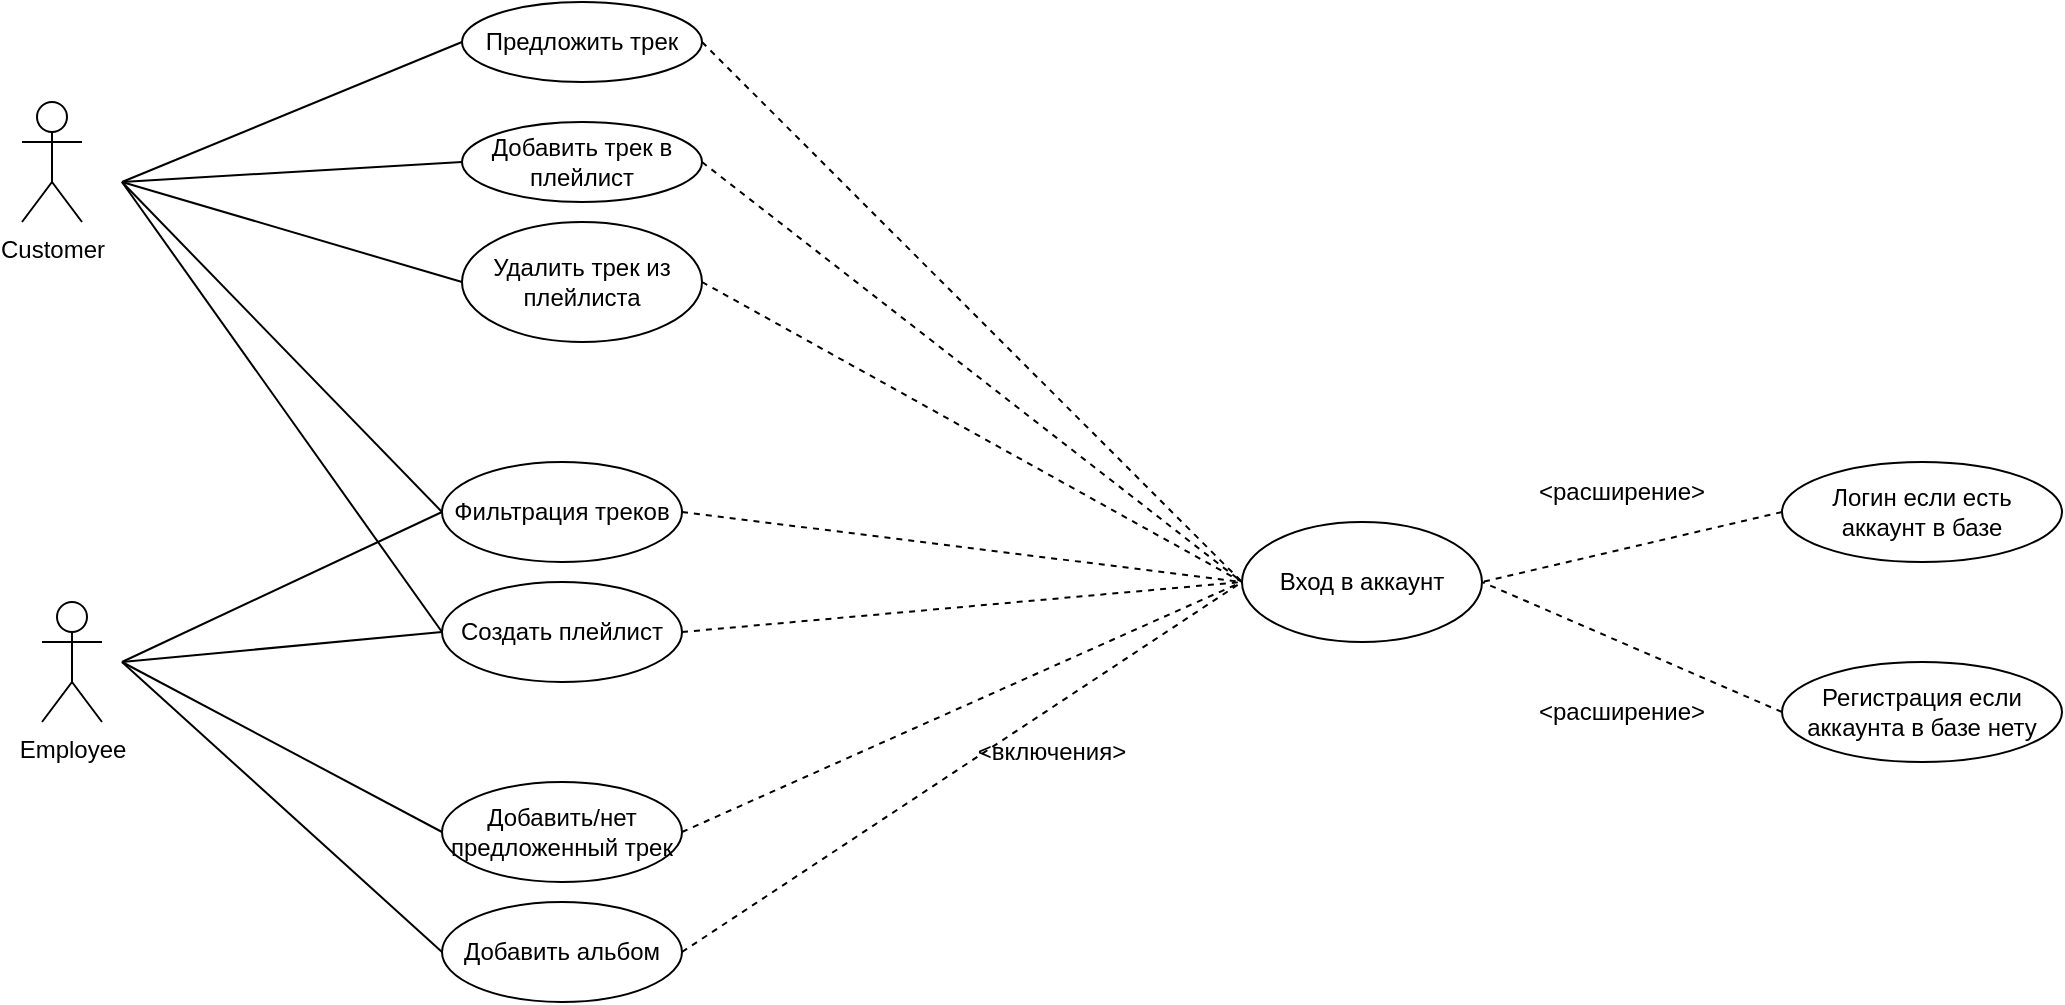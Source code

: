 <mxfile version="21.3.2" type="device">
  <diagram id="Ws8APfDJXAumH7L3Mlcz" name="Страница 1">
    <mxGraphModel dx="1091" dy="1810" grid="1" gridSize="10" guides="1" tooltips="1" connect="1" arrows="1" fold="1" page="1" pageScale="1" pageWidth="827" pageHeight="1169" math="0" shadow="0">
      <root>
        <mxCell id="0" />
        <mxCell id="1" parent="0" />
        <object label="Customer" id="PdiB67UejZNL1BW5jbg_-1">
          <mxCell style="shape=umlActor;verticalLabelPosition=bottom;verticalAlign=top;html=1;outlineConnect=0;" parent="1" vertex="1">
            <mxGeometry x="70" y="-10" width="30" height="60" as="geometry" />
          </mxCell>
        </object>
        <mxCell id="PdiB67UejZNL1BW5jbg_-2" value="Employee&lt;br&gt;" style="shape=umlActor;verticalLabelPosition=bottom;verticalAlign=top;html=1;outlineConnect=0;" parent="1" vertex="1">
          <mxGeometry x="80" y="240" width="30" height="60" as="geometry" />
        </mxCell>
        <mxCell id="PdiB67UejZNL1BW5jbg_-4" value="Создать плейлист" style="ellipse;whiteSpace=wrap;html=1;" parent="1" vertex="1">
          <mxGeometry x="280" y="230" width="120" height="50" as="geometry" />
        </mxCell>
        <mxCell id="PdiB67UejZNL1BW5jbg_-6" value="" style="endArrow=none;html=1;rounded=0;entryX=0;entryY=0.5;entryDx=0;entryDy=0;" parent="1" target="PdiB67UejZNL1BW5jbg_-4" edge="1">
          <mxGeometry width="50" height="50" relative="1" as="geometry">
            <mxPoint x="120" y="270" as="sourcePoint" />
            <mxPoint x="180" y="240" as="targetPoint" />
          </mxGeometry>
        </mxCell>
        <mxCell id="PdiB67UejZNL1BW5jbg_-7" value="" style="endArrow=none;html=1;rounded=0;entryX=0;entryY=0.5;entryDx=0;entryDy=0;" parent="1" target="yoxCkj50m3Vkq2hQjuCR-8" edge="1">
          <mxGeometry width="50" height="50" relative="1" as="geometry">
            <mxPoint x="120" y="30" as="sourcePoint" />
            <mxPoint x="200" y="105" as="targetPoint" />
          </mxGeometry>
        </mxCell>
        <mxCell id="PdiB67UejZNL1BW5jbg_-8" value="Добавить/нет предложенный трек" style="ellipse;whiteSpace=wrap;html=1;" parent="1" vertex="1">
          <mxGeometry x="280" y="330" width="120" height="50" as="geometry" />
        </mxCell>
        <mxCell id="PdiB67UejZNL1BW5jbg_-9" value="" style="endArrow=none;html=1;rounded=0;entryX=0;entryY=0.5;entryDx=0;entryDy=0;" parent="1" target="PdiB67UejZNL1BW5jbg_-8" edge="1">
          <mxGeometry width="50" height="50" relative="1" as="geometry">
            <mxPoint x="120" y="270" as="sourcePoint" />
            <mxPoint x="220" y="230" as="targetPoint" />
          </mxGeometry>
        </mxCell>
        <mxCell id="PdiB67UejZNL1BW5jbg_-10" value="Добавить трек в плейлист" style="ellipse;whiteSpace=wrap;html=1;" parent="1" vertex="1">
          <mxGeometry x="290" width="120" height="40" as="geometry" />
        </mxCell>
        <mxCell id="PdiB67UejZNL1BW5jbg_-11" value="" style="endArrow=none;html=1;rounded=0;entryX=0;entryY=0.5;entryDx=0;entryDy=0;" parent="1" target="PdiB67UejZNL1BW5jbg_-10" edge="1">
          <mxGeometry width="50" height="50" relative="1" as="geometry">
            <mxPoint x="120" y="30" as="sourcePoint" />
            <mxPoint x="240" y="50" as="targetPoint" />
          </mxGeometry>
        </mxCell>
        <mxCell id="PdiB67UejZNL1BW5jbg_-14" value="Добавить альбом" style="ellipse;whiteSpace=wrap;html=1;" parent="1" vertex="1">
          <mxGeometry x="280" y="390" width="120" height="50" as="geometry" />
        </mxCell>
        <mxCell id="PdiB67UejZNL1BW5jbg_-15" value="" style="endArrow=none;html=1;rounded=0;entryX=0;entryY=0.5;entryDx=0;entryDy=0;" parent="1" target="PdiB67UejZNL1BW5jbg_-14" edge="1">
          <mxGeometry width="50" height="50" relative="1" as="geometry">
            <mxPoint x="120" y="270" as="sourcePoint" />
            <mxPoint x="210" y="260" as="targetPoint" />
          </mxGeometry>
        </mxCell>
        <mxCell id="PdiB67UejZNL1BW5jbg_-16" value="Удалить трек из плейлиста" style="ellipse;whiteSpace=wrap;html=1;" parent="1" vertex="1">
          <mxGeometry x="290" y="50" width="120" height="60" as="geometry" />
        </mxCell>
        <mxCell id="PdiB67UejZNL1BW5jbg_-17" value="" style="endArrow=none;html=1;rounded=0;entryX=0;entryY=0.5;entryDx=0;entryDy=0;" parent="1" target="PdiB67UejZNL1BW5jbg_-16" edge="1">
          <mxGeometry width="50" height="50" relative="1" as="geometry">
            <mxPoint x="120" y="30" as="sourcePoint" />
            <mxPoint x="350" y="130" as="targetPoint" />
          </mxGeometry>
        </mxCell>
        <mxCell id="PdiB67UejZNL1BW5jbg_-19" value="Вход в аккаунт" style="ellipse;whiteSpace=wrap;html=1;" parent="1" vertex="1">
          <mxGeometry x="680" y="200" width="120" height="60" as="geometry" />
        </mxCell>
        <mxCell id="PdiB67UejZNL1BW5jbg_-20" value="" style="endArrow=none;dashed=1;html=1;rounded=0;exitX=1;exitY=0.5;exitDx=0;exitDy=0;entryX=0;entryY=0.5;entryDx=0;entryDy=0;" parent="1" source="PdiB67UejZNL1BW5jbg_-10" target="PdiB67UejZNL1BW5jbg_-19" edge="1">
          <mxGeometry width="50" height="50" relative="1" as="geometry">
            <mxPoint x="400" y="100" as="sourcePoint" />
            <mxPoint x="575.592" y="225.423" as="targetPoint" />
          </mxGeometry>
        </mxCell>
        <mxCell id="PdiB67UejZNL1BW5jbg_-21" value="" style="endArrow=none;dashed=1;html=1;rounded=0;exitX=1;exitY=0.5;exitDx=0;exitDy=0;entryX=0;entryY=0.5;entryDx=0;entryDy=0;" parent="1" source="PdiB67UejZNL1BW5jbg_-16" target="PdiB67UejZNL1BW5jbg_-19" edge="1">
          <mxGeometry width="50" height="50" relative="1" as="geometry">
            <mxPoint x="410" y="90" as="sourcePoint" />
            <mxPoint x="620" y="350" as="targetPoint" />
          </mxGeometry>
        </mxCell>
        <mxCell id="PdiB67UejZNL1BW5jbg_-22" value="" style="endArrow=none;dashed=1;html=1;rounded=0;exitX=1;exitY=0.5;exitDx=0;exitDy=0;entryX=0;entryY=0.5;entryDx=0;entryDy=0;" parent="1" source="PdiB67UejZNL1BW5jbg_-4" target="PdiB67UejZNL1BW5jbg_-19" edge="1">
          <mxGeometry width="50" height="50" relative="1" as="geometry">
            <mxPoint x="420" y="100" as="sourcePoint" />
            <mxPoint x="620.0" y="60" as="targetPoint" />
          </mxGeometry>
        </mxCell>
        <mxCell id="PdiB67UejZNL1BW5jbg_-23" value="" style="endArrow=none;dashed=1;html=1;rounded=0;exitX=1;exitY=0.5;exitDx=0;exitDy=0;entryX=0;entryY=0.5;entryDx=0;entryDy=0;" parent="1" source="PdiB67UejZNL1BW5jbg_-8" target="PdiB67UejZNL1BW5jbg_-19" edge="1">
          <mxGeometry width="50" height="50" relative="1" as="geometry">
            <mxPoint x="430" y="110" as="sourcePoint" />
            <mxPoint x="630.0" y="70" as="targetPoint" />
          </mxGeometry>
        </mxCell>
        <mxCell id="PdiB67UejZNL1BW5jbg_-24" value="" style="endArrow=none;dashed=1;html=1;rounded=0;exitX=1;exitY=0.5;exitDx=0;exitDy=0;entryX=0;entryY=0.5;entryDx=0;entryDy=0;" parent="1" source="PdiB67UejZNL1BW5jbg_-14" target="PdiB67UejZNL1BW5jbg_-19" edge="1">
          <mxGeometry width="50" height="50" relative="1" as="geometry">
            <mxPoint x="440" y="120" as="sourcePoint" />
            <mxPoint x="640.0" y="80" as="targetPoint" />
          </mxGeometry>
        </mxCell>
        <mxCell id="PdiB67UejZNL1BW5jbg_-29" value="&amp;lt;включения&amp;gt;" style="text;html=1;strokeColor=none;fillColor=none;align=center;verticalAlign=middle;whiteSpace=wrap;rounded=0;" parent="1" vertex="1">
          <mxGeometry x="550" y="300" width="70" height="30" as="geometry" />
        </mxCell>
        <mxCell id="PdiB67UejZNL1BW5jbg_-31" value="Логин если есть&lt;br&gt;аккаунт в базе" style="ellipse;whiteSpace=wrap;html=1;" parent="1" vertex="1">
          <mxGeometry x="950" y="170" width="140" height="50" as="geometry" />
        </mxCell>
        <mxCell id="PdiB67UejZNL1BW5jbg_-32" value="Регистрация если&lt;br&gt;аккаунта в базе нету" style="ellipse;whiteSpace=wrap;html=1;" parent="1" vertex="1">
          <mxGeometry x="950" y="270" width="140" height="50" as="geometry" />
        </mxCell>
        <mxCell id="PdiB67UejZNL1BW5jbg_-33" value="" style="endArrow=none;dashed=1;html=1;rounded=0;entryX=1;entryY=0.5;entryDx=0;entryDy=0;exitX=0;exitY=0.5;exitDx=0;exitDy=0;" parent="1" source="PdiB67UejZNL1BW5jbg_-31" target="PdiB67UejZNL1BW5jbg_-19" edge="1">
          <mxGeometry width="50" height="50" relative="1" as="geometry">
            <mxPoint x="470" y="510" as="sourcePoint" />
            <mxPoint x="520" y="460" as="targetPoint" />
          </mxGeometry>
        </mxCell>
        <mxCell id="PdiB67UejZNL1BW5jbg_-34" value="" style="endArrow=none;dashed=1;html=1;rounded=0;entryX=1;entryY=0.5;entryDx=0;entryDy=0;exitX=0;exitY=0.5;exitDx=0;exitDy=0;" parent="1" source="PdiB67UejZNL1BW5jbg_-32" target="PdiB67UejZNL1BW5jbg_-19" edge="1">
          <mxGeometry width="50" height="50" relative="1" as="geometry">
            <mxPoint x="560" y="475.0" as="sourcePoint" />
            <mxPoint x="466.426" y="471.213" as="targetPoint" />
          </mxGeometry>
        </mxCell>
        <mxCell id="PdiB67UejZNL1BW5jbg_-35" value="&amp;lt;расширение&amp;gt;" style="text;html=1;strokeColor=none;fillColor=none;align=center;verticalAlign=middle;whiteSpace=wrap;rounded=0;" parent="1" vertex="1">
          <mxGeometry x="840" y="280" width="60" height="30" as="geometry" />
        </mxCell>
        <mxCell id="yoxCkj50m3Vkq2hQjuCR-1" value="&amp;lt;расширение&amp;gt;" style="text;html=1;strokeColor=none;fillColor=none;align=center;verticalAlign=middle;whiteSpace=wrap;rounded=0;" vertex="1" parent="1">
          <mxGeometry x="840" y="170" width="60" height="30" as="geometry" />
        </mxCell>
        <mxCell id="yoxCkj50m3Vkq2hQjuCR-5" value="Предложить трек" style="ellipse;whiteSpace=wrap;html=1;" vertex="1" parent="1">
          <mxGeometry x="290" y="-60" width="120" height="40" as="geometry" />
        </mxCell>
        <mxCell id="yoxCkj50m3Vkq2hQjuCR-6" value="" style="endArrow=none;html=1;rounded=0;entryX=0;entryY=0.5;entryDx=0;entryDy=0;" edge="1" parent="1" target="yoxCkj50m3Vkq2hQjuCR-5">
          <mxGeometry width="50" height="50" relative="1" as="geometry">
            <mxPoint x="120" y="30" as="sourcePoint" />
            <mxPoint x="300" y="20" as="targetPoint" />
          </mxGeometry>
        </mxCell>
        <mxCell id="yoxCkj50m3Vkq2hQjuCR-7" value="" style="endArrow=none;dashed=1;html=1;rounded=0;exitX=1;exitY=0.5;exitDx=0;exitDy=0;entryX=0;entryY=0.5;entryDx=0;entryDy=0;" edge="1" parent="1" source="yoxCkj50m3Vkq2hQjuCR-5" target="PdiB67UejZNL1BW5jbg_-19">
          <mxGeometry width="50" height="50" relative="1" as="geometry">
            <mxPoint x="420" y="20" as="sourcePoint" />
            <mxPoint x="690" y="240" as="targetPoint" />
          </mxGeometry>
        </mxCell>
        <mxCell id="yoxCkj50m3Vkq2hQjuCR-8" value="Фильтрация треков" style="ellipse;whiteSpace=wrap;html=1;" vertex="1" parent="1">
          <mxGeometry x="280" y="170" width="120" height="50" as="geometry" />
        </mxCell>
        <mxCell id="yoxCkj50m3Vkq2hQjuCR-10" value="" style="endArrow=none;html=1;rounded=0;entryX=0;entryY=0.5;entryDx=0;entryDy=0;" edge="1" parent="1" target="yoxCkj50m3Vkq2hQjuCR-8">
          <mxGeometry width="50" height="50" relative="1" as="geometry">
            <mxPoint x="120" y="270" as="sourcePoint" />
            <mxPoint x="300" y="255" as="targetPoint" />
          </mxGeometry>
        </mxCell>
        <mxCell id="yoxCkj50m3Vkq2hQjuCR-11" value="" style="endArrow=none;html=1;rounded=0;entryX=0;entryY=0.5;entryDx=0;entryDy=0;" edge="1" parent="1" target="PdiB67UejZNL1BW5jbg_-4">
          <mxGeometry width="50" height="50" relative="1" as="geometry">
            <mxPoint x="120" y="30" as="sourcePoint" />
            <mxPoint x="300" y="195" as="targetPoint" />
          </mxGeometry>
        </mxCell>
        <mxCell id="yoxCkj50m3Vkq2hQjuCR-12" value="" style="endArrow=none;dashed=1;html=1;rounded=0;exitX=1;exitY=0.5;exitDx=0;exitDy=0;entryX=0;entryY=0.5;entryDx=0;entryDy=0;" edge="1" parent="1" source="yoxCkj50m3Vkq2hQjuCR-8" target="PdiB67UejZNL1BW5jbg_-19">
          <mxGeometry width="50" height="50" relative="1" as="geometry">
            <mxPoint x="410" y="265" as="sourcePoint" />
            <mxPoint x="690" y="240" as="targetPoint" />
          </mxGeometry>
        </mxCell>
      </root>
    </mxGraphModel>
  </diagram>
</mxfile>
